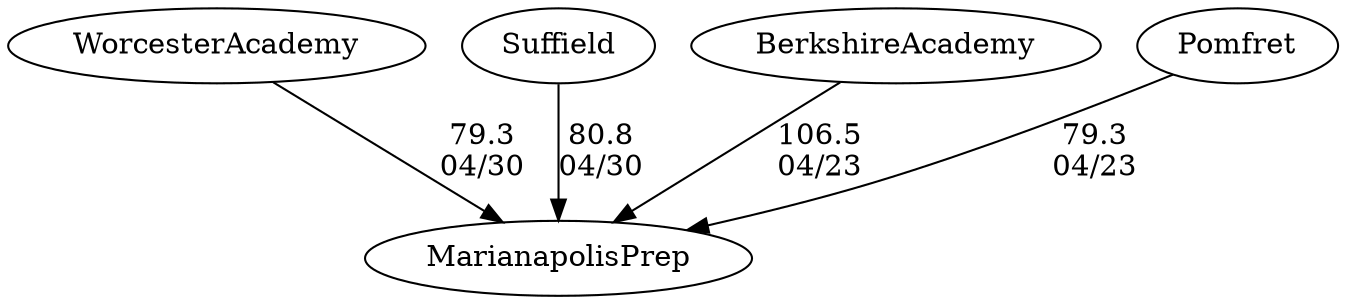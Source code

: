 digraph girls1foursMarianapolisPrep {WorcesterAcademy [URL="girls1foursWorcesterAcademy.html"];Suffield [URL="girls1foursSuffield.html"];BerkshireAcademy [URL="girls1foursBerkshireAcademy.html"];Pomfret [URL="girls1foursPomfret.html"];MarianapolisPrep [URL="girls1foursMarianapolisPrep.html"];BerkshireAcademy -> MarianapolisPrep[label="106.5
04/23", weight="-6", tooltip="NEIRA Girls Fours, Pomfret v. Berkshire, Marianapolis			
Distance: 1500m Conditions: 8MPH headwind, stronger gusts in the first 500. Occasional gusty crosswinds, light chop, but generally good water. Comments: Alternated races with boys. Order of girls races: G3, G2, G1, G4. The 3rd boat race had to restart because of an over-the-head crab in the first 100m in the Berkshire boat.
None", URL="https://www.row2k.com/results/resultspage.cfm?UID=E5F9B2C1554A1FBD0FEB68B2E09DEB28&cat=1", random="random"]; 
Pomfret -> MarianapolisPrep[label="79.3
04/23", weight="21", tooltip="NEIRA Girls Fours, Pomfret v. Berkshire, Marianapolis			
Distance: 1500m Conditions: 8MPH headwind, stronger gusts in the first 500. Occasional gusty crosswinds, light chop, but generally good water. Comments: Alternated races with boys. Order of girls races: G3, G2, G1, G4. The 3rd boat race had to restart because of an over-the-head crab in the first 100m in the Berkshire boat.
None", URL="https://www.row2k.com/results/resultspage.cfm?UID=E5F9B2C1554A1FBD0FEB68B2E09DEB28&cat=1", random="random"]; 
Suffield -> MarianapolisPrep[label="80.8
04/30", weight="20", tooltip="NEIRA Girls , Worcester Academy vs. Suffield Academy, Marianapolis			
Distance: 1500 meters Conditions: Moderate tailwind, slight chop throughout races.
None", URL="https://www.row2k.com/results/resultspage.cfm?UID=3E2795D2BE91D9DEA1F8805FF62566D7&cat=1", random="random"]; 
WorcesterAcademy -> MarianapolisPrep[label="79.3
04/30", weight="21", tooltip="NEIRA Girls , Worcester Academy vs. Suffield Academy, Marianapolis			
Distance: 1500 meters Conditions: Moderate tailwind, slight chop throughout races.
None", URL="https://www.row2k.com/results/resultspage.cfm?UID=3E2795D2BE91D9DEA1F8805FF62566D7&cat=1", random="random"]}